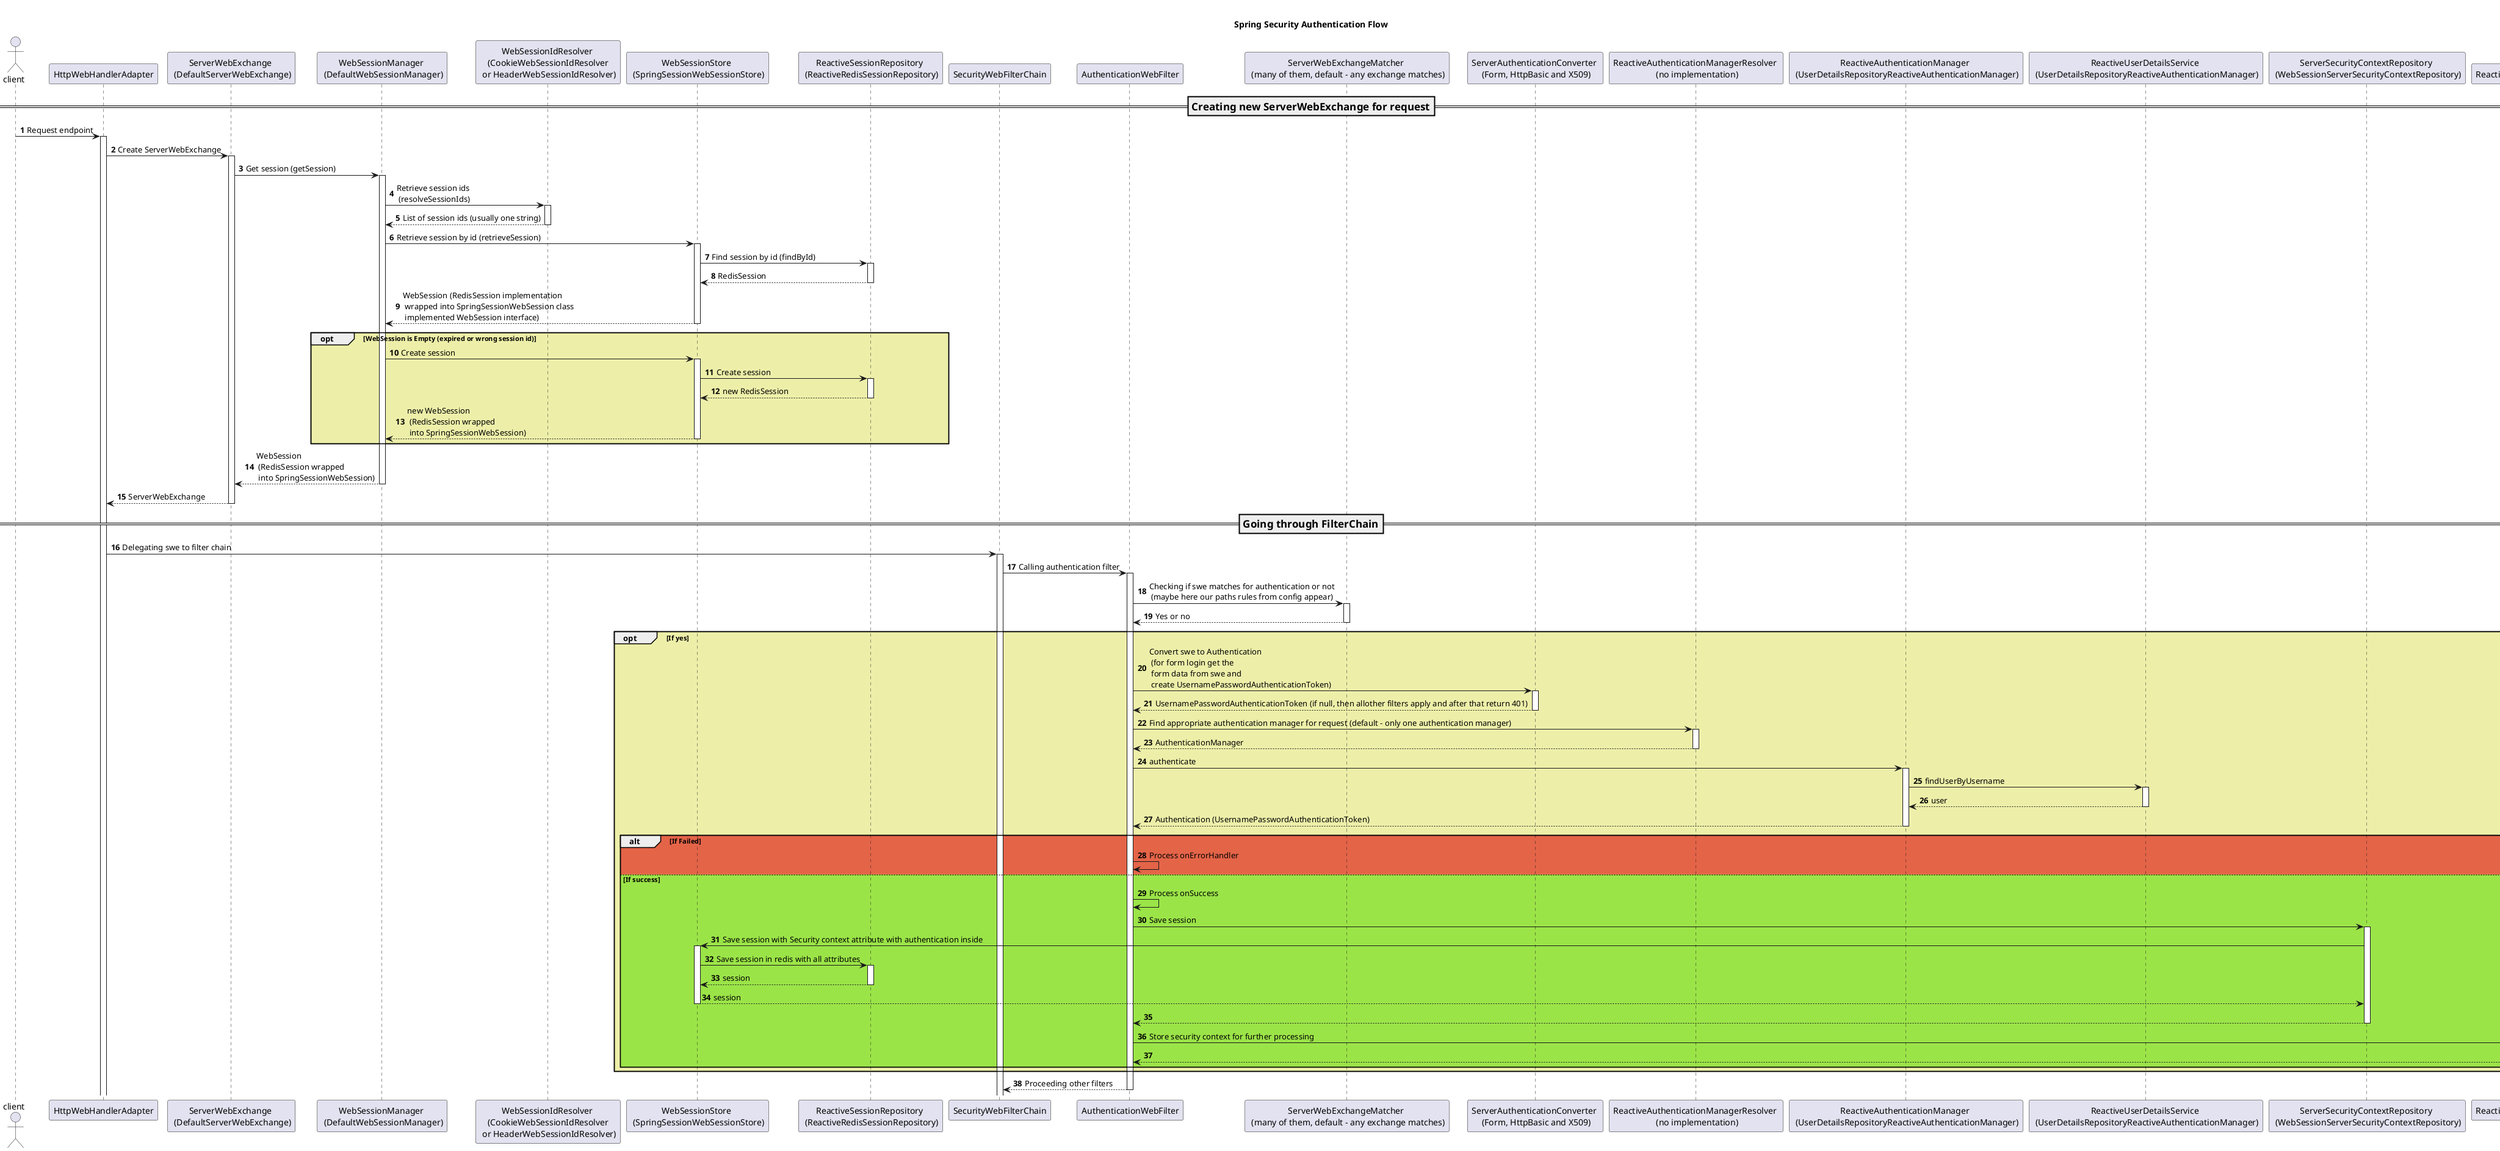 @startuml
autonumber
title Spring Security Authentication Flow
header Actual at 04.11.2020

actor client
participant "HttpWebHandlerAdapter" as hwha
participant "ServerWebExchange \n (DefaultServerWebExchange)" as swe
participant "WebSessionManager \n (DefaultWebSessionManager)" as wsm
participant "WebSessionIdResolver \n (CookieWebSessionIdResolver \n or HeaderWebSessionIdResolver)" as wsir
participant "WebSessionStore \n (SpringSessionWebSessionStore)" as wss
participant "ReactiveSessionRepository \n (ReactiveRedisSessionRepository)" as rsr
participant "SecurityWebFilterChain" as swfc
participant "AuthenticationWebFilter" as awf
participant "ServerWebExchangeMatcher \n (many of them, default - any exchange matches)" as swem
participant "ServerAuthenticationConverter \n (Form, HttpBasic and X509)" as sac
participant "ReactiveAuthenticationManagerResolver \n (no implementation)" as ramr
participant "ReactiveAuthenticationManager \n (UserDetailsRepositoryReactiveAuthenticationManager)" as ram
participant "ReactiveUserDetailsService \n (UserDetailsRepositoryReactiveAuthenticationManager)" as ruds
participant "ServerSecurityContextRepository \n (WebSessionServerSecurityContextRepository)" as sscr
participant "ReactiveSecurityContextHolder" as rsch

=== Creating new ServerWebExchange for request ==
client -> hwha++: Request endpoint
hwha -> swe++: Create ServerWebExchange
swe -> wsm++: Get session (getSession)
wsm -> wsir++: Retrieve session ids \n (resolveSessionIds)
return List of session ids (usually one string)
wsm -> wss++: Retrieve session by id (retrieveSession)
wss -> rsr++: Find session by id (findById)
return RedisSession
return WebSession (RedisSession implementation \n wrapped into SpringSessionWebSession class \n implemented WebSession interface)

group #EDEFA9 opt [WebSession is Empty (expired or wrong session id)]

wsm -> wss++: Create session
wss -> rsr++: Create session
return new RedisSession
return new WebSession \n (RedisSession wrapped \n into SpringSessionWebSession)
end group

return WebSession \n (RedisSession wrapped \n into SpringSessionWebSession)
return ServerWebExchange

=== Going through FilterChain ==
hwha -> swfc++: Delegating swe to filter chain
swfc -> awf++: Calling authentication filter
awf -> swem++: Checking if swe matches for authentication or not \n (maybe here our paths rules from config appear)
return Yes or no
group #EDEFA9 opt [If yes]
awf -> sac++: Convert swe to Authentication \n (for form login get the \n form data from swe and \n create UsernamePasswordAuthenticationToken)
return UsernamePasswordAuthenticationToken (if null, then allother filters apply and after that return 401)
awf -> ramr++: Find appropriate authentication manager for request (default - only one authentication manager)
return AuthenticationManager
awf -> ram++: authenticate
ram -> ruds++: findUserByUsername
return user
return Authentication (UsernamePasswordAuthenticationToken)
group #E46448 alt [If Failed]
awf -> awf: Process onErrorHandler
else #9BE448 If success
awf -> awf: Process onSuccess
awf -> sscr++: Save session
sscr -> wss++: Save session with Security context attribute with authentication inside
wss -> rsr++: Save session in redis with all attributes
return session
return session
return
awf -> rsch++: Store security context for further processing
return
end group
end group
return Proceeding other filters

@enduml